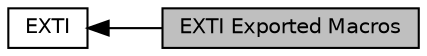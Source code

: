 digraph "EXTI Exported Macros"
{
  edge [fontname="Helvetica",fontsize="10",labelfontname="Helvetica",labelfontsize="10"];
  node [fontname="Helvetica",fontsize="10",shape=box];
  rankdir=LR;
  Node1 [label="EXTI Exported Macros",height=0.2,width=0.4,color="black", fillcolor="grey75", style="filled", fontcolor="black",tooltip=" "];
  Node2 [label="EXTI",height=0.2,width=0.4,color="black", fillcolor="white", style="filled",URL="$group__EXTI.html",tooltip="EXTI HAL module driver."];
  Node2->Node1 [shape=plaintext, dir="back", style="solid"];
}
